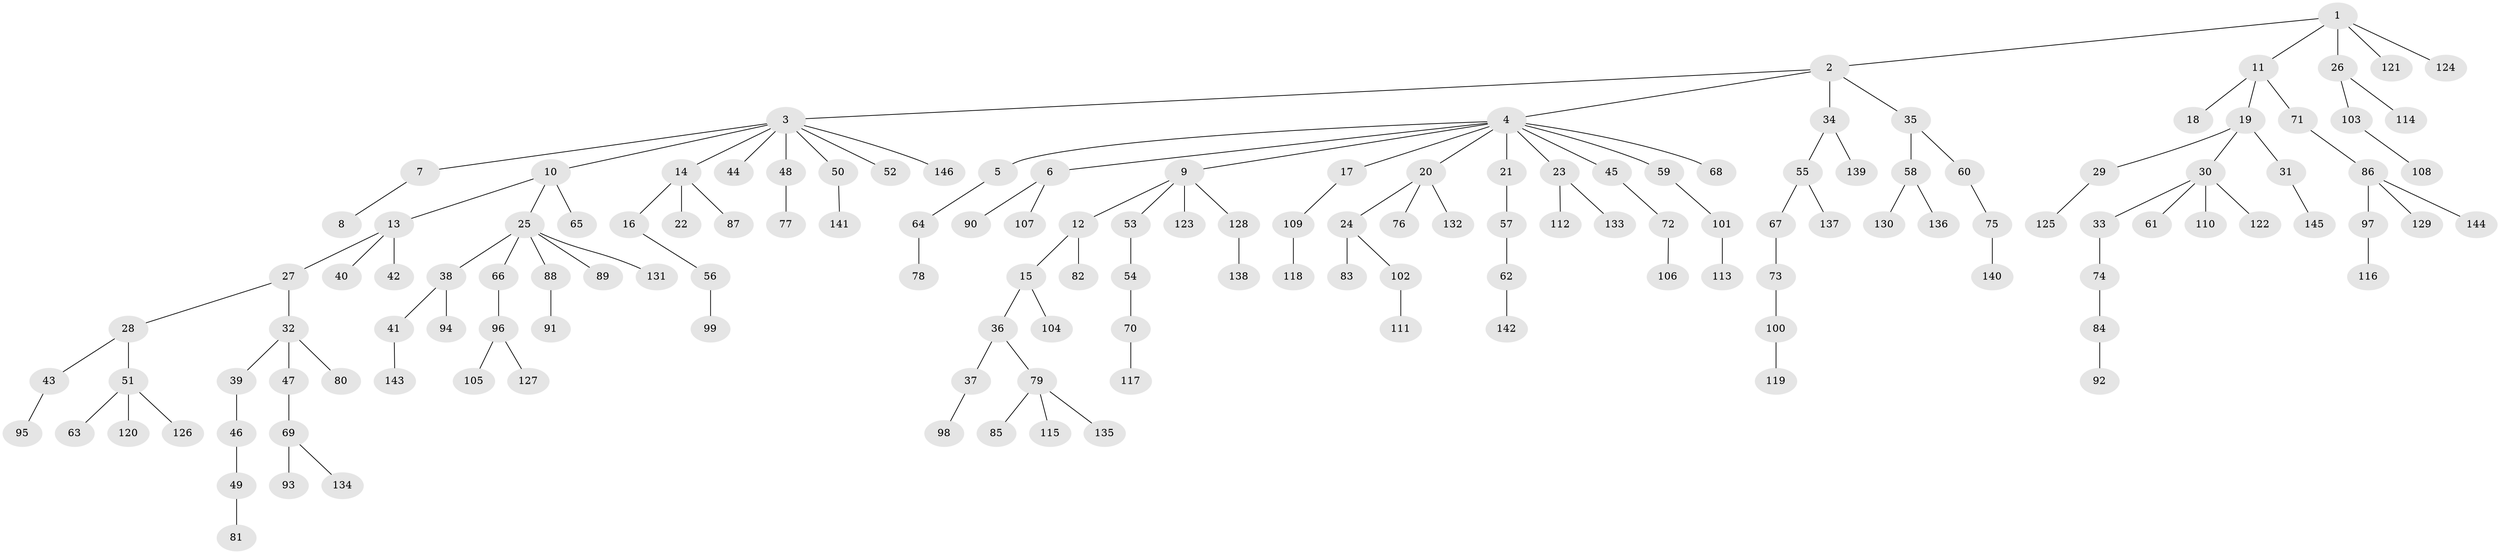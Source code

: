 // Generated by graph-tools (version 1.1) at 2025/15/03/09/25 04:15:28]
// undirected, 146 vertices, 145 edges
graph export_dot {
graph [start="1"]
  node [color=gray90,style=filled];
  1;
  2;
  3;
  4;
  5;
  6;
  7;
  8;
  9;
  10;
  11;
  12;
  13;
  14;
  15;
  16;
  17;
  18;
  19;
  20;
  21;
  22;
  23;
  24;
  25;
  26;
  27;
  28;
  29;
  30;
  31;
  32;
  33;
  34;
  35;
  36;
  37;
  38;
  39;
  40;
  41;
  42;
  43;
  44;
  45;
  46;
  47;
  48;
  49;
  50;
  51;
  52;
  53;
  54;
  55;
  56;
  57;
  58;
  59;
  60;
  61;
  62;
  63;
  64;
  65;
  66;
  67;
  68;
  69;
  70;
  71;
  72;
  73;
  74;
  75;
  76;
  77;
  78;
  79;
  80;
  81;
  82;
  83;
  84;
  85;
  86;
  87;
  88;
  89;
  90;
  91;
  92;
  93;
  94;
  95;
  96;
  97;
  98;
  99;
  100;
  101;
  102;
  103;
  104;
  105;
  106;
  107;
  108;
  109;
  110;
  111;
  112;
  113;
  114;
  115;
  116;
  117;
  118;
  119;
  120;
  121;
  122;
  123;
  124;
  125;
  126;
  127;
  128;
  129;
  130;
  131;
  132;
  133;
  134;
  135;
  136;
  137;
  138;
  139;
  140;
  141;
  142;
  143;
  144;
  145;
  146;
  1 -- 2;
  1 -- 11;
  1 -- 26;
  1 -- 121;
  1 -- 124;
  2 -- 3;
  2 -- 4;
  2 -- 34;
  2 -- 35;
  3 -- 7;
  3 -- 10;
  3 -- 14;
  3 -- 44;
  3 -- 48;
  3 -- 50;
  3 -- 52;
  3 -- 146;
  4 -- 5;
  4 -- 6;
  4 -- 9;
  4 -- 17;
  4 -- 20;
  4 -- 21;
  4 -- 23;
  4 -- 45;
  4 -- 59;
  4 -- 68;
  5 -- 64;
  6 -- 90;
  6 -- 107;
  7 -- 8;
  9 -- 12;
  9 -- 53;
  9 -- 123;
  9 -- 128;
  10 -- 13;
  10 -- 25;
  10 -- 65;
  11 -- 18;
  11 -- 19;
  11 -- 71;
  12 -- 15;
  12 -- 82;
  13 -- 27;
  13 -- 40;
  13 -- 42;
  14 -- 16;
  14 -- 22;
  14 -- 87;
  15 -- 36;
  15 -- 104;
  16 -- 56;
  17 -- 109;
  19 -- 29;
  19 -- 30;
  19 -- 31;
  20 -- 24;
  20 -- 76;
  20 -- 132;
  21 -- 57;
  23 -- 112;
  23 -- 133;
  24 -- 83;
  24 -- 102;
  25 -- 38;
  25 -- 66;
  25 -- 88;
  25 -- 89;
  25 -- 131;
  26 -- 103;
  26 -- 114;
  27 -- 28;
  27 -- 32;
  28 -- 43;
  28 -- 51;
  29 -- 125;
  30 -- 33;
  30 -- 61;
  30 -- 110;
  30 -- 122;
  31 -- 145;
  32 -- 39;
  32 -- 47;
  32 -- 80;
  33 -- 74;
  34 -- 55;
  34 -- 139;
  35 -- 58;
  35 -- 60;
  36 -- 37;
  36 -- 79;
  37 -- 98;
  38 -- 41;
  38 -- 94;
  39 -- 46;
  41 -- 143;
  43 -- 95;
  45 -- 72;
  46 -- 49;
  47 -- 69;
  48 -- 77;
  49 -- 81;
  50 -- 141;
  51 -- 63;
  51 -- 120;
  51 -- 126;
  53 -- 54;
  54 -- 70;
  55 -- 67;
  55 -- 137;
  56 -- 99;
  57 -- 62;
  58 -- 130;
  58 -- 136;
  59 -- 101;
  60 -- 75;
  62 -- 142;
  64 -- 78;
  66 -- 96;
  67 -- 73;
  69 -- 93;
  69 -- 134;
  70 -- 117;
  71 -- 86;
  72 -- 106;
  73 -- 100;
  74 -- 84;
  75 -- 140;
  79 -- 85;
  79 -- 115;
  79 -- 135;
  84 -- 92;
  86 -- 97;
  86 -- 129;
  86 -- 144;
  88 -- 91;
  96 -- 105;
  96 -- 127;
  97 -- 116;
  100 -- 119;
  101 -- 113;
  102 -- 111;
  103 -- 108;
  109 -- 118;
  128 -- 138;
}
